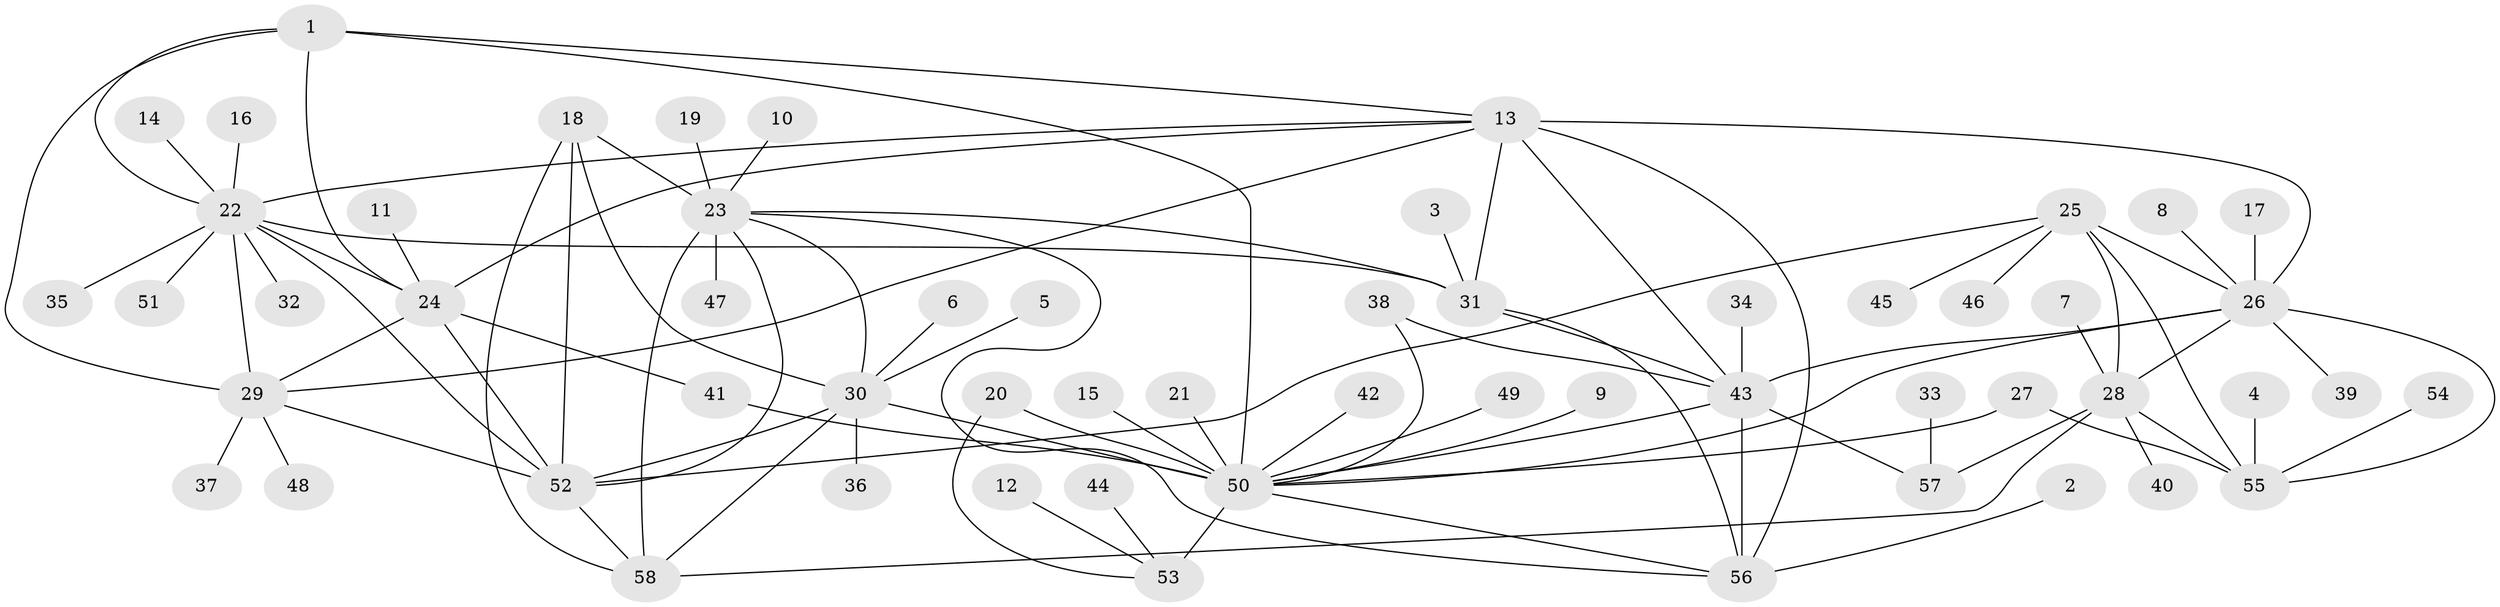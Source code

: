 // original degree distribution, {6: 0.018018018018018018, 10: 0.02702702702702703, 8: 0.05405405405405406, 11: 0.018018018018018018, 5: 0.036036036036036036, 7: 0.036036036036036036, 9: 0.036036036036036036, 2: 0.18018018018018017, 1: 0.5495495495495496, 4: 0.018018018018018018, 3: 0.02702702702702703}
// Generated by graph-tools (version 1.1) at 2025/50/03/09/25 03:50:35]
// undirected, 58 vertices, 92 edges
graph export_dot {
graph [start="1"]
  node [color=gray90,style=filled];
  1;
  2;
  3;
  4;
  5;
  6;
  7;
  8;
  9;
  10;
  11;
  12;
  13;
  14;
  15;
  16;
  17;
  18;
  19;
  20;
  21;
  22;
  23;
  24;
  25;
  26;
  27;
  28;
  29;
  30;
  31;
  32;
  33;
  34;
  35;
  36;
  37;
  38;
  39;
  40;
  41;
  42;
  43;
  44;
  45;
  46;
  47;
  48;
  49;
  50;
  51;
  52;
  53;
  54;
  55;
  56;
  57;
  58;
  1 -- 13 [weight=1.0];
  1 -- 22 [weight=1.0];
  1 -- 24 [weight=1.0];
  1 -- 29 [weight=1.0];
  1 -- 50 [weight=1.0];
  2 -- 56 [weight=1.0];
  3 -- 31 [weight=1.0];
  4 -- 55 [weight=1.0];
  5 -- 30 [weight=1.0];
  6 -- 30 [weight=1.0];
  7 -- 28 [weight=1.0];
  8 -- 26 [weight=1.0];
  9 -- 50 [weight=1.0];
  10 -- 23 [weight=1.0];
  11 -- 24 [weight=1.0];
  12 -- 53 [weight=1.0];
  13 -- 22 [weight=1.0];
  13 -- 24 [weight=1.0];
  13 -- 26 [weight=1.0];
  13 -- 29 [weight=1.0];
  13 -- 31 [weight=1.0];
  13 -- 43 [weight=2.0];
  13 -- 56 [weight=1.0];
  14 -- 22 [weight=1.0];
  15 -- 50 [weight=1.0];
  16 -- 22 [weight=1.0];
  17 -- 26 [weight=1.0];
  18 -- 23 [weight=1.0];
  18 -- 30 [weight=1.0];
  18 -- 52 [weight=1.0];
  18 -- 58 [weight=1.0];
  19 -- 23 [weight=1.0];
  20 -- 50 [weight=3.0];
  20 -- 53 [weight=1.0];
  21 -- 50 [weight=1.0];
  22 -- 24 [weight=1.0];
  22 -- 29 [weight=2.0];
  22 -- 31 [weight=1.0];
  22 -- 32 [weight=1.0];
  22 -- 35 [weight=1.0];
  22 -- 51 [weight=1.0];
  22 -- 52 [weight=1.0];
  23 -- 30 [weight=1.0];
  23 -- 31 [weight=1.0];
  23 -- 47 [weight=1.0];
  23 -- 52 [weight=1.0];
  23 -- 56 [weight=1.0];
  23 -- 58 [weight=1.0];
  24 -- 29 [weight=1.0];
  24 -- 41 [weight=1.0];
  24 -- 52 [weight=1.0];
  25 -- 26 [weight=2.0];
  25 -- 28 [weight=1.0];
  25 -- 45 [weight=1.0];
  25 -- 46 [weight=1.0];
  25 -- 52 [weight=1.0];
  25 -- 55 [weight=1.0];
  26 -- 28 [weight=2.0];
  26 -- 39 [weight=1.0];
  26 -- 43 [weight=1.0];
  26 -- 50 [weight=1.0];
  26 -- 55 [weight=2.0];
  27 -- 50 [weight=1.0];
  27 -- 55 [weight=1.0];
  28 -- 40 [weight=1.0];
  28 -- 55 [weight=1.0];
  28 -- 57 [weight=1.0];
  28 -- 58 [weight=1.0];
  29 -- 37 [weight=1.0];
  29 -- 48 [weight=1.0];
  29 -- 52 [weight=1.0];
  30 -- 36 [weight=1.0];
  30 -- 50 [weight=1.0];
  30 -- 52 [weight=1.0];
  30 -- 58 [weight=1.0];
  31 -- 43 [weight=2.0];
  31 -- 56 [weight=1.0];
  33 -- 57 [weight=1.0];
  34 -- 43 [weight=1.0];
  38 -- 43 [weight=1.0];
  38 -- 50 [weight=1.0];
  41 -- 50 [weight=1.0];
  42 -- 50 [weight=1.0];
  43 -- 50 [weight=1.0];
  43 -- 56 [weight=2.0];
  43 -- 57 [weight=1.0];
  44 -- 53 [weight=1.0];
  49 -- 50 [weight=1.0];
  50 -- 53 [weight=3.0];
  50 -- 56 [weight=1.0];
  52 -- 58 [weight=1.0];
  54 -- 55 [weight=1.0];
}
